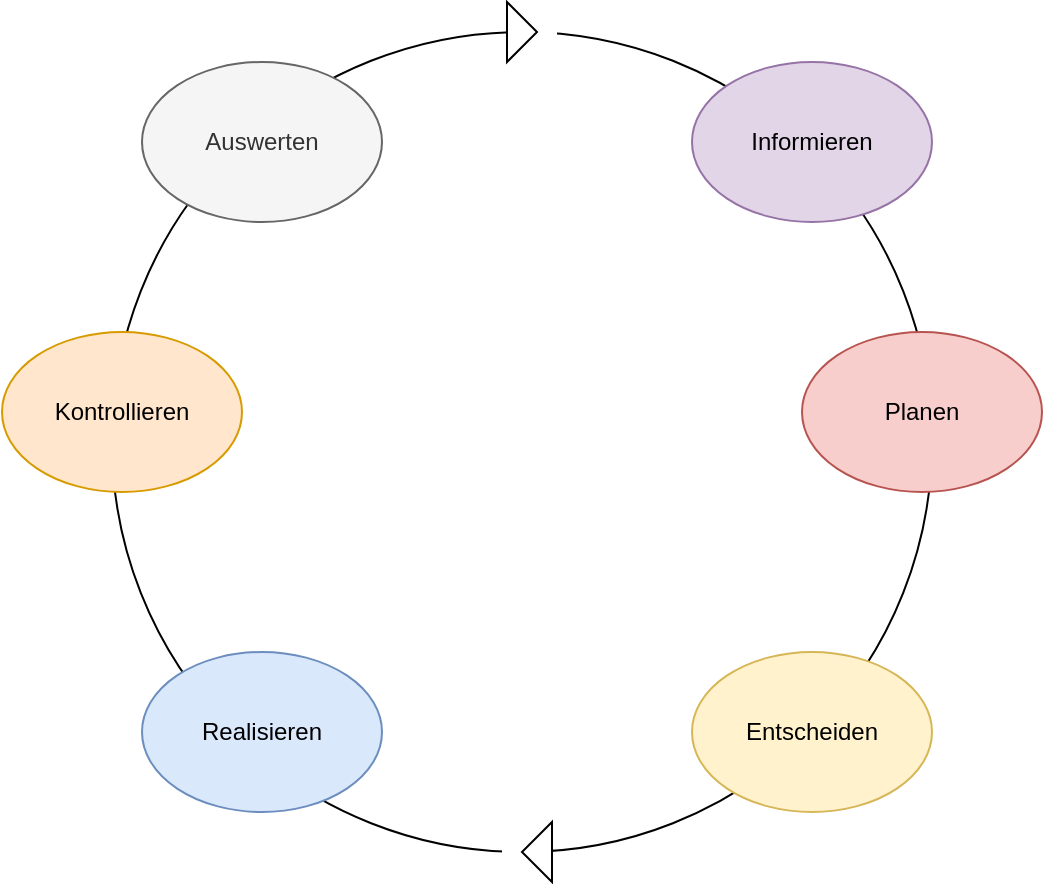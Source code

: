 <mxfile version="24.0.7" type="device">
  <diagram name="Page-1" id="3s_pY_4xj0ymgPuYfabB">
    <mxGraphModel dx="871" dy="465" grid="0" gridSize="10" guides="1" tooltips="1" connect="1" arrows="1" fold="1" page="1" pageScale="1" pageWidth="850" pageHeight="1100" math="0" shadow="0">
      <root>
        <mxCell id="0" />
        <mxCell id="1" parent="0" />
        <mxCell id="jHtRfXjvKm9xPeTE54PD-2" value="" style="ellipse;whiteSpace=wrap;html=1;aspect=fixed;" vertex="1" parent="1">
          <mxGeometry x="195" y="340" width="410" height="410" as="geometry" />
        </mxCell>
        <mxCell id="jHtRfXjvKm9xPeTE54PD-4" value="" style="rounded=0;whiteSpace=wrap;html=1;strokeColor=none;" vertex="1" parent="1">
          <mxGeometry x="407.5" y="337" width="10" height="10" as="geometry" />
        </mxCell>
        <mxCell id="jHtRfXjvKm9xPeTE54PD-3" value="" style="triangle;whiteSpace=wrap;html=1;" vertex="1" parent="1">
          <mxGeometry x="392.5" y="325" width="15" height="30" as="geometry" />
        </mxCell>
        <mxCell id="jHtRfXjvKm9xPeTE54PD-5" value="" style="rounded=0;whiteSpace=wrap;html=1;strokeColor=none;" vertex="1" parent="1">
          <mxGeometry x="390" y="745" width="10" height="10" as="geometry" />
        </mxCell>
        <mxCell id="jHtRfXjvKm9xPeTE54PD-6" value="" style="triangle;whiteSpace=wrap;html=1;rotation=-180;" vertex="1" parent="1">
          <mxGeometry x="400" y="735" width="15" height="30" as="geometry" />
        </mxCell>
        <mxCell id="jHtRfXjvKm9xPeTE54PD-7" value="Informieren" style="ellipse;whiteSpace=wrap;html=1;fillColor=#e1d5e7;strokeColor=#9673a6;" vertex="1" parent="1">
          <mxGeometry x="485" y="355" width="120" height="80" as="geometry" />
        </mxCell>
        <mxCell id="jHtRfXjvKm9xPeTE54PD-8" value="Planen" style="ellipse;whiteSpace=wrap;html=1;fillColor=#f8cecc;strokeColor=#b85450;" vertex="1" parent="1">
          <mxGeometry x="540" y="490" width="120" height="80" as="geometry" />
        </mxCell>
        <mxCell id="jHtRfXjvKm9xPeTE54PD-9" value="Entscheiden" style="ellipse;whiteSpace=wrap;html=1;fillColor=#fff2cc;strokeColor=#d6b656;" vertex="1" parent="1">
          <mxGeometry x="485" y="650" width="120" height="80" as="geometry" />
        </mxCell>
        <mxCell id="jHtRfXjvKm9xPeTE54PD-10" value="Realisieren" style="ellipse;whiteSpace=wrap;html=1;fillColor=#dae8fc;strokeColor=#6c8ebf;" vertex="1" parent="1">
          <mxGeometry x="210" y="650" width="120" height="80" as="geometry" />
        </mxCell>
        <mxCell id="jHtRfXjvKm9xPeTE54PD-11" value="Kontrollieren" style="ellipse;whiteSpace=wrap;html=1;fillColor=#ffe6cc;strokeColor=#d79b00;" vertex="1" parent="1">
          <mxGeometry x="140" y="490" width="120" height="80" as="geometry" />
        </mxCell>
        <mxCell id="jHtRfXjvKm9xPeTE54PD-12" value="Auswerten" style="ellipse;whiteSpace=wrap;html=1;fillColor=#f5f5f5;fontColor=#333333;strokeColor=#666666;" vertex="1" parent="1">
          <mxGeometry x="210" y="355" width="120" height="80" as="geometry" />
        </mxCell>
      </root>
    </mxGraphModel>
  </diagram>
</mxfile>
